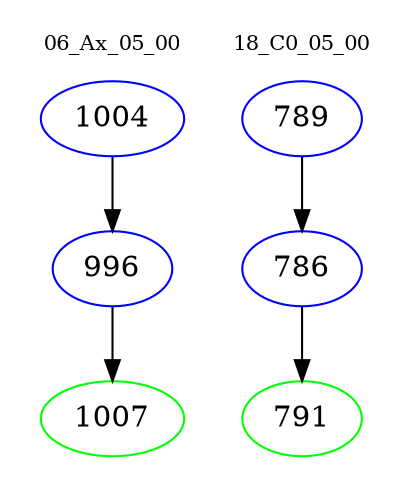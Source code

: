 digraph{
subgraph cluster_0 {
color = white
label = "06_Ax_05_00";
fontsize=10;
T0_1004 [label="1004", color="blue"]
T0_1004 -> T0_996 [color="black"]
T0_996 [label="996", color="blue"]
T0_996 -> T0_1007 [color="black"]
T0_1007 [label="1007", color="green"]
}
subgraph cluster_1 {
color = white
label = "18_C0_05_00";
fontsize=10;
T1_789 [label="789", color="blue"]
T1_789 -> T1_786 [color="black"]
T1_786 [label="786", color="blue"]
T1_786 -> T1_791 [color="black"]
T1_791 [label="791", color="green"]
}
}
